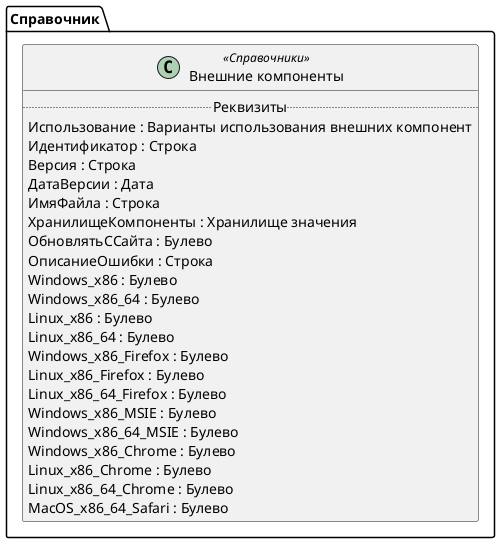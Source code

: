 ﻿@startuml ВнешниеКомпоненты
'!include templates.wsd
'..\include templates.wsd
class Справочник.ВнешниеКомпоненты as "Внешние компоненты" <<Справочники>>
{
..Реквизиты..
Использование : Варианты использования внешних компонент
Идентификатор : Строка
Версия : Строка
ДатаВерсии : Дата
ИмяФайла : Строка
ХранилищеКомпоненты : Хранилище значения
ОбновлятьССайта : Булево
ОписаниеОшибки : Строка
Windows_x86 : Булево
Windows_x86_64 : Булево
Linux_x86 : Булево
Linux_x86_64 : Булево
Windows_x86_Firefox : Булево
Linux_x86_Firefox : Булево
Linux_x86_64_Firefox : Булево
Windows_x86_MSIE : Булево
Windows_x86_64_MSIE : Булево
Windows_x86_Chrome : Булево
Linux_x86_Chrome : Булево
Linux_x86_64_Chrome : Булево
MacOS_x86_64_Safari : Булево
}
@enduml
